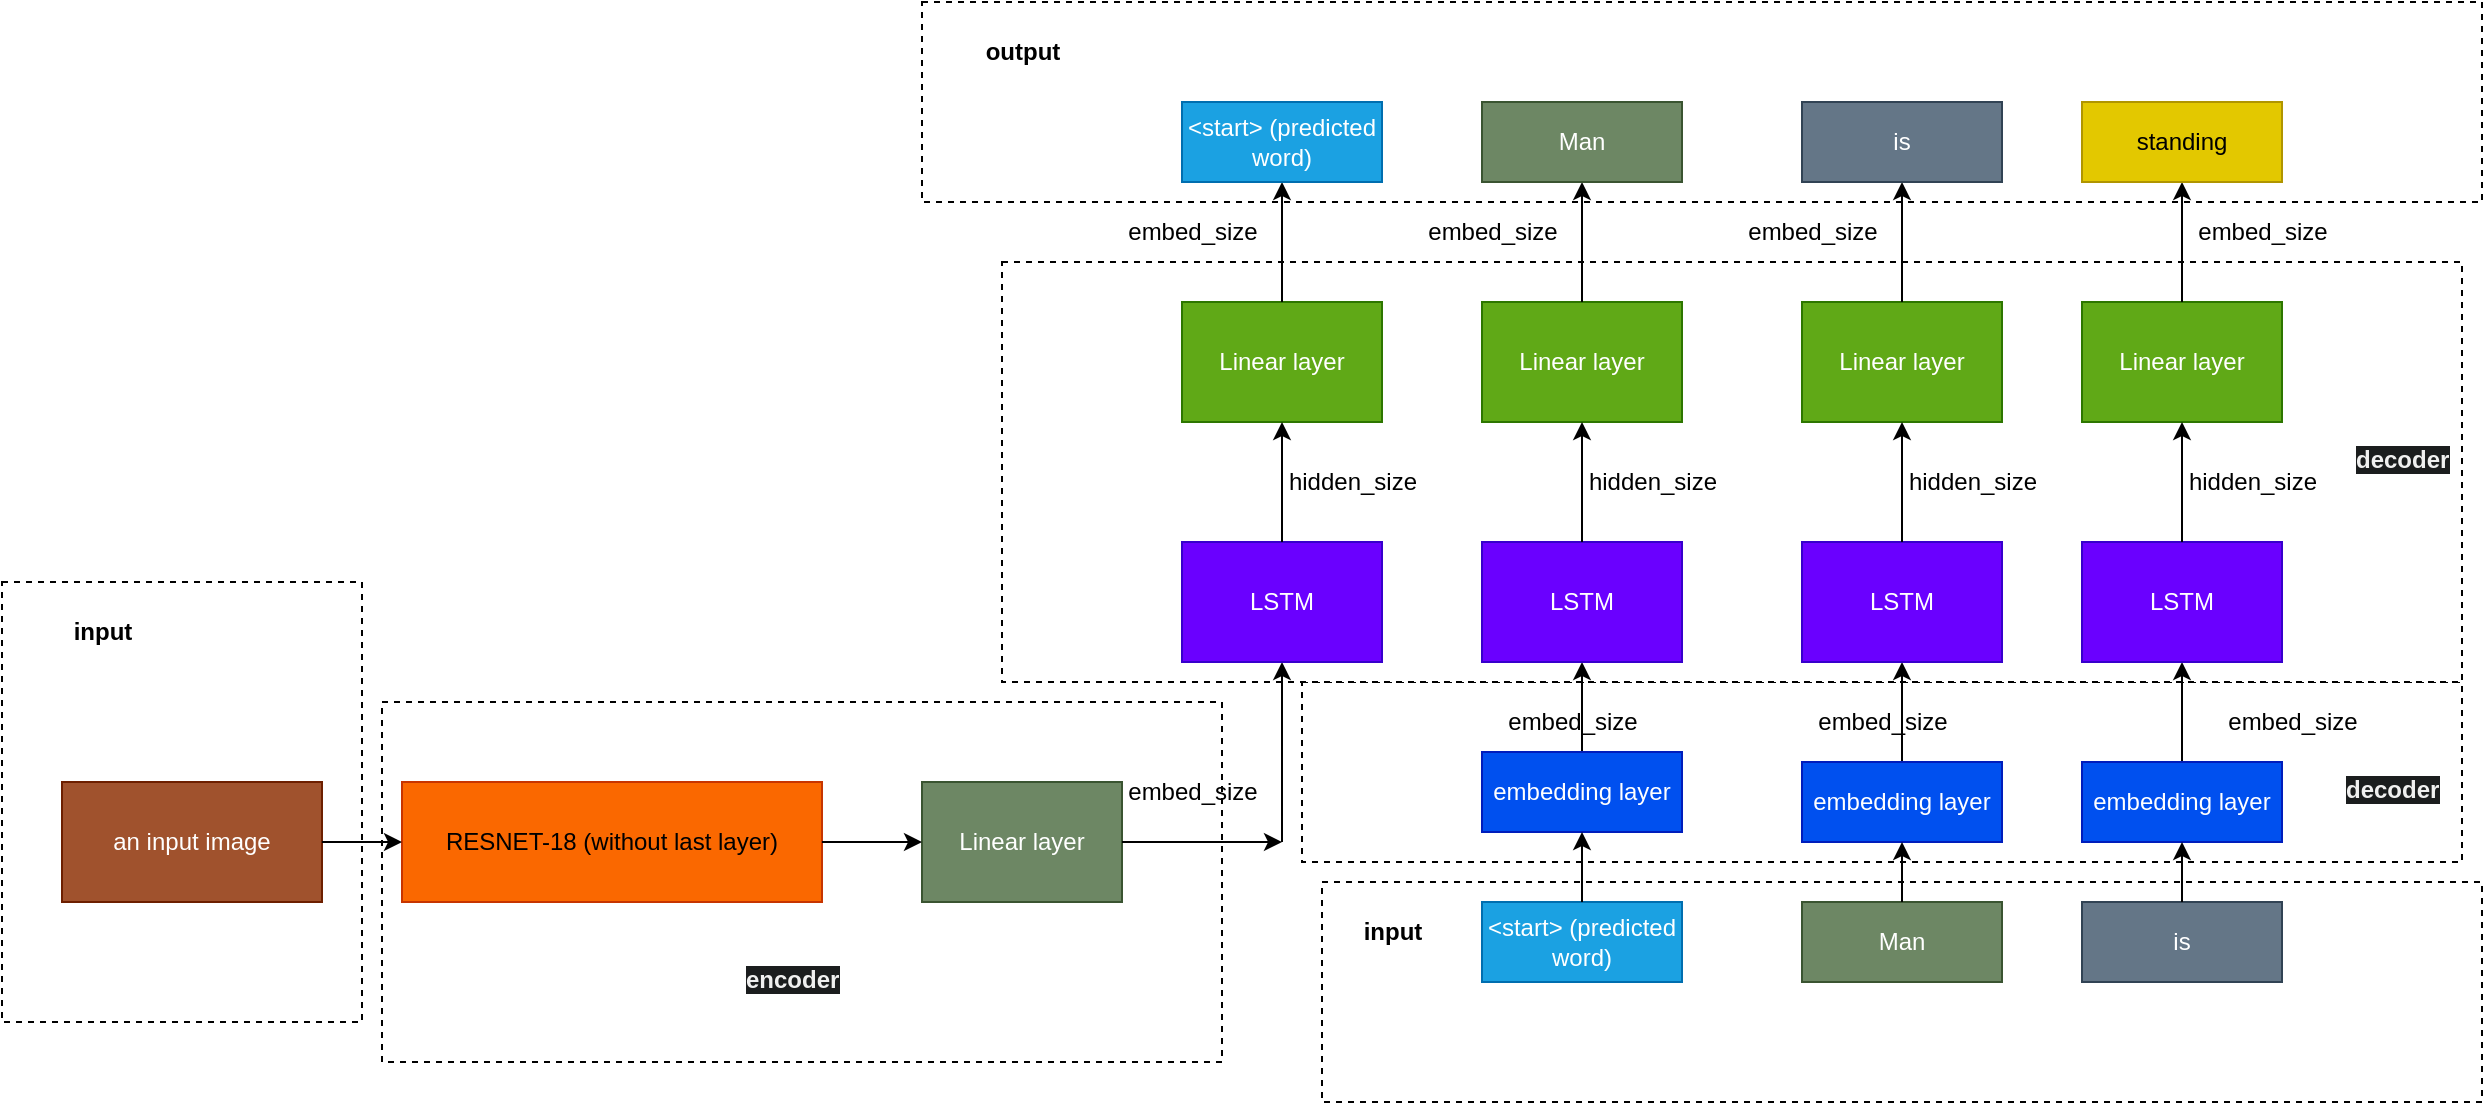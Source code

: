 <mxfile version="23.0.2" type="device">
  <diagram name="Page-1" id="QjPPTQO5xs1gNr4-UguA">
    <mxGraphModel dx="1364" dy="1943" grid="1" gridSize="10" guides="1" tooltips="1" connect="1" arrows="1" fold="1" page="1" pageScale="1" pageWidth="850" pageHeight="1100" math="0" shadow="0">
      <root>
        <mxCell id="0" />
        <mxCell id="1" parent="0" />
        <mxCell id="8YJrBbGB5DTJLXK0ga0t-54" value="" style="rounded=0;whiteSpace=wrap;html=1;dashed=1;" vertex="1" parent="1">
          <mxGeometry x="720" y="280" width="580" height="90" as="geometry" />
        </mxCell>
        <mxCell id="8YJrBbGB5DTJLXK0ga0t-52" value="" style="rounded=0;whiteSpace=wrap;html=1;dashed=1;" vertex="1" parent="1">
          <mxGeometry x="570" y="70" width="730" height="210" as="geometry" />
        </mxCell>
        <mxCell id="8YJrBbGB5DTJLXK0ga0t-50" value="" style="rounded=0;whiteSpace=wrap;html=1;dashed=1;" vertex="1" parent="1">
          <mxGeometry x="260" y="290" width="420" height="180" as="geometry" />
        </mxCell>
        <mxCell id="8YJrBbGB5DTJLXK0ga0t-48" value="" style="rounded=0;whiteSpace=wrap;html=1;dashed=1;" vertex="1" parent="1">
          <mxGeometry x="730" y="380" width="580" height="110" as="geometry" />
        </mxCell>
        <mxCell id="8YJrBbGB5DTJLXK0ga0t-49" value="input" style="text;html=1;align=center;verticalAlign=middle;resizable=0;points=[];autosize=1;strokeColor=none;fillColor=none;fontStyle=1" vertex="1" parent="1">
          <mxGeometry x="740" y="390" width="50" height="30" as="geometry" />
        </mxCell>
        <mxCell id="8YJrBbGB5DTJLXK0ga0t-46" value="" style="rounded=0;whiteSpace=wrap;html=1;dashed=1;" vertex="1" parent="1">
          <mxGeometry x="70" y="230" width="180" height="220" as="geometry" />
        </mxCell>
        <mxCell id="8YJrBbGB5DTJLXK0ga0t-47" value="input" style="text;html=1;align=center;verticalAlign=middle;resizable=0;points=[];autosize=1;strokeColor=none;fillColor=none;fontStyle=1" vertex="1" parent="1">
          <mxGeometry x="95" y="240" width="50" height="30" as="geometry" />
        </mxCell>
        <mxCell id="8YJrBbGB5DTJLXK0ga0t-40" value="" style="rounded=0;whiteSpace=wrap;html=1;dashed=1;fillColor=none;" vertex="1" parent="1">
          <mxGeometry x="530" y="-60" width="780" height="100" as="geometry" />
        </mxCell>
        <mxCell id="8YJrBbGB5DTJLXK0ga0t-1" value="RESNET-18 (without last layer)" style="rounded=0;whiteSpace=wrap;html=1;fillColor=#fa6800;fontColor=#000000;strokeColor=#C73500;" vertex="1" parent="1">
          <mxGeometry x="270" y="330" width="210" height="60" as="geometry" />
        </mxCell>
        <mxCell id="8YJrBbGB5DTJLXK0ga0t-2" value="an input image" style="rounded=0;whiteSpace=wrap;html=1;fillColor=#a0522d;fontColor=#ffffff;strokeColor=#6D1F00;" vertex="1" parent="1">
          <mxGeometry x="100" y="330" width="130" height="60" as="geometry" />
        </mxCell>
        <mxCell id="8YJrBbGB5DTJLXK0ga0t-3" value="" style="endArrow=classic;html=1;rounded=0;exitX=1;exitY=0.5;exitDx=0;exitDy=0;entryX=0;entryY=0.5;entryDx=0;entryDy=0;" edge="1" parent="1" source="8YJrBbGB5DTJLXK0ga0t-2" target="8YJrBbGB5DTJLXK0ga0t-1">
          <mxGeometry width="50" height="50" relative="1" as="geometry">
            <mxPoint x="180" y="500" as="sourcePoint" />
            <mxPoint x="230" y="450" as="targetPoint" />
          </mxGeometry>
        </mxCell>
        <mxCell id="8YJrBbGB5DTJLXK0ga0t-4" value="Linear layer" style="rounded=0;whiteSpace=wrap;html=1;fillColor=#6d8764;fontColor=#ffffff;strokeColor=#3A5431;" vertex="1" parent="1">
          <mxGeometry x="530" y="330" width="100" height="60" as="geometry" />
        </mxCell>
        <mxCell id="8YJrBbGB5DTJLXK0ga0t-5" value="" style="endArrow=classic;html=1;rounded=0;exitX=1;exitY=0.5;exitDx=0;exitDy=0;entryX=0;entryY=0.5;entryDx=0;entryDy=0;" edge="1" parent="1" source="8YJrBbGB5DTJLXK0ga0t-1" target="8YJrBbGB5DTJLXK0ga0t-4">
          <mxGeometry width="50" height="50" relative="1" as="geometry">
            <mxPoint x="460" y="490" as="sourcePoint" />
            <mxPoint x="510" y="440" as="targetPoint" />
          </mxGeometry>
        </mxCell>
        <mxCell id="8YJrBbGB5DTJLXK0ga0t-6" value="" style="endArrow=classic;html=1;rounded=0;exitX=1;exitY=0.5;exitDx=0;exitDy=0;" edge="1" parent="1" source="8YJrBbGB5DTJLXK0ga0t-4">
          <mxGeometry width="50" height="50" relative="1" as="geometry">
            <mxPoint x="660" y="550" as="sourcePoint" />
            <mxPoint x="710" y="360" as="targetPoint" />
          </mxGeometry>
        </mxCell>
        <mxCell id="8YJrBbGB5DTJLXK0ga0t-7" value="embed_size" style="text;html=1;align=center;verticalAlign=middle;resizable=0;points=[];autosize=1;strokeColor=none;fillColor=none;" vertex="1" parent="1">
          <mxGeometry x="620" y="320" width="90" height="30" as="geometry" />
        </mxCell>
        <mxCell id="8YJrBbGB5DTJLXK0ga0t-8" value="" style="endArrow=classic;html=1;rounded=0;" edge="1" parent="1">
          <mxGeometry width="50" height="50" relative="1" as="geometry">
            <mxPoint x="710" y="360" as="sourcePoint" />
            <mxPoint x="710" y="270" as="targetPoint" />
          </mxGeometry>
        </mxCell>
        <mxCell id="8YJrBbGB5DTJLXK0ga0t-9" value="LSTM" style="rounded=0;whiteSpace=wrap;html=1;fillColor=#6a00ff;fontColor=#ffffff;strokeColor=#3700CC;" vertex="1" parent="1">
          <mxGeometry x="660" y="210" width="100" height="60" as="geometry" />
        </mxCell>
        <mxCell id="8YJrBbGB5DTJLXK0ga0t-10" value="Linear layer" style="rounded=0;whiteSpace=wrap;html=1;fillColor=#60a917;fontColor=#ffffff;strokeColor=#2D7600;" vertex="1" parent="1">
          <mxGeometry x="660" y="90" width="100" height="60" as="geometry" />
        </mxCell>
        <mxCell id="8YJrBbGB5DTJLXK0ga0t-11" value="" style="endArrow=classic;html=1;rounded=0;exitX=0.5;exitY=0;exitDx=0;exitDy=0;entryX=0.5;entryY=1;entryDx=0;entryDy=0;" edge="1" parent="1" source="8YJrBbGB5DTJLXK0ga0t-9" target="8YJrBbGB5DTJLXK0ga0t-10">
          <mxGeometry width="50" height="50" relative="1" as="geometry">
            <mxPoint x="760" y="370" as="sourcePoint" />
            <mxPoint x="810" y="320" as="targetPoint" />
          </mxGeometry>
        </mxCell>
        <mxCell id="8YJrBbGB5DTJLXK0ga0t-12" value="hidden_size" style="text;html=1;align=center;verticalAlign=middle;resizable=0;points=[];autosize=1;strokeColor=none;fillColor=none;" vertex="1" parent="1">
          <mxGeometry x="700" y="165" width="90" height="30" as="geometry" />
        </mxCell>
        <mxCell id="8YJrBbGB5DTJLXK0ga0t-13" value="embed_size" style="text;html=1;align=center;verticalAlign=middle;resizable=0;points=[];autosize=1;strokeColor=none;fillColor=none;" vertex="1" parent="1">
          <mxGeometry x="620" y="40" width="90" height="30" as="geometry" />
        </mxCell>
        <mxCell id="8YJrBbGB5DTJLXK0ga0t-14" value="" style="endArrow=classic;html=1;rounded=0;exitX=0.5;exitY=0;exitDx=0;exitDy=0;entryX=0.5;entryY=1;entryDx=0;entryDy=0;" edge="1" parent="1" source="8YJrBbGB5DTJLXK0ga0t-10" target="8YJrBbGB5DTJLXK0ga0t-15">
          <mxGeometry width="50" height="50" relative="1" as="geometry">
            <mxPoint x="709.5" y="50" as="sourcePoint" />
            <mxPoint x="710" y="40" as="targetPoint" />
          </mxGeometry>
        </mxCell>
        <mxCell id="8YJrBbGB5DTJLXK0ga0t-15" value="&amp;lt;start&amp;gt; (predicted word)" style="rounded=0;whiteSpace=wrap;html=1;fillColor=#1ba1e2;fontColor=#ffffff;strokeColor=#006EAF;" vertex="1" parent="1">
          <mxGeometry x="660" y="-10" width="100" height="40" as="geometry" />
        </mxCell>
        <mxCell id="8YJrBbGB5DTJLXK0ga0t-16" value="" style="endArrow=classic;html=1;rounded=0;exitX=0.5;exitY=0;exitDx=0;exitDy=0;" edge="1" parent="1" source="8YJrBbGB5DTJLXK0ga0t-34">
          <mxGeometry width="50" height="50" relative="1" as="geometry">
            <mxPoint x="860" y="310" as="sourcePoint" />
            <mxPoint x="860" y="270" as="targetPoint" />
          </mxGeometry>
        </mxCell>
        <mxCell id="8YJrBbGB5DTJLXK0ga0t-17" value="LSTM" style="rounded=0;whiteSpace=wrap;html=1;fillColor=#6a00ff;fontColor=#ffffff;strokeColor=#3700CC;" vertex="1" parent="1">
          <mxGeometry x="810" y="210" width="100" height="60" as="geometry" />
        </mxCell>
        <mxCell id="8YJrBbGB5DTJLXK0ga0t-18" value="Linear layer" style="rounded=0;whiteSpace=wrap;html=1;fillColor=#60a917;fontColor=#ffffff;strokeColor=#2D7600;" vertex="1" parent="1">
          <mxGeometry x="810" y="90" width="100" height="60" as="geometry" />
        </mxCell>
        <mxCell id="8YJrBbGB5DTJLXK0ga0t-19" value="" style="endArrow=classic;html=1;rounded=0;exitX=0.5;exitY=0;exitDx=0;exitDy=0;entryX=0.5;entryY=1;entryDx=0;entryDy=0;" edge="1" parent="1" source="8YJrBbGB5DTJLXK0ga0t-17" target="8YJrBbGB5DTJLXK0ga0t-18">
          <mxGeometry width="50" height="50" relative="1" as="geometry">
            <mxPoint x="910" y="370" as="sourcePoint" />
            <mxPoint x="960" y="320" as="targetPoint" />
          </mxGeometry>
        </mxCell>
        <mxCell id="8YJrBbGB5DTJLXK0ga0t-20" value="" style="endArrow=classic;html=1;rounded=0;exitX=0.5;exitY=0;exitDx=0;exitDy=0;entryX=0.5;entryY=1;entryDx=0;entryDy=0;" edge="1" parent="1" source="8YJrBbGB5DTJLXK0ga0t-18" target="8YJrBbGB5DTJLXK0ga0t-21">
          <mxGeometry width="50" height="50" relative="1" as="geometry">
            <mxPoint x="859.5" y="50" as="sourcePoint" />
            <mxPoint x="860" y="40" as="targetPoint" />
          </mxGeometry>
        </mxCell>
        <mxCell id="8YJrBbGB5DTJLXK0ga0t-21" value="Man" style="rounded=0;whiteSpace=wrap;html=1;fillColor=#6d8764;fontColor=#ffffff;strokeColor=#3A5431;" vertex="1" parent="1">
          <mxGeometry x="810" y="-10" width="100" height="40" as="geometry" />
        </mxCell>
        <mxCell id="8YJrBbGB5DTJLXK0ga0t-22" value="" style="endArrow=classic;html=1;rounded=0;exitX=0.5;exitY=0;exitDx=0;exitDy=0;" edge="1" parent="1" source="8YJrBbGB5DTJLXK0ga0t-36">
          <mxGeometry width="50" height="50" relative="1" as="geometry">
            <mxPoint x="1020" y="360" as="sourcePoint" />
            <mxPoint x="1020" y="270" as="targetPoint" />
          </mxGeometry>
        </mxCell>
        <mxCell id="8YJrBbGB5DTJLXK0ga0t-23" value="LSTM" style="rounded=0;whiteSpace=wrap;html=1;fillColor=#6a00ff;fontColor=#ffffff;strokeColor=#3700CC;" vertex="1" parent="1">
          <mxGeometry x="970" y="210" width="100" height="60" as="geometry" />
        </mxCell>
        <mxCell id="8YJrBbGB5DTJLXK0ga0t-24" value="Linear layer" style="rounded=0;whiteSpace=wrap;html=1;fillColor=#60a917;fontColor=#ffffff;strokeColor=#2D7600;" vertex="1" parent="1">
          <mxGeometry x="970" y="90" width="100" height="60" as="geometry" />
        </mxCell>
        <mxCell id="8YJrBbGB5DTJLXK0ga0t-25" value="" style="endArrow=classic;html=1;rounded=0;exitX=0.5;exitY=0;exitDx=0;exitDy=0;entryX=0.5;entryY=1;entryDx=0;entryDy=0;" edge="1" parent="1" source="8YJrBbGB5DTJLXK0ga0t-23" target="8YJrBbGB5DTJLXK0ga0t-24">
          <mxGeometry width="50" height="50" relative="1" as="geometry">
            <mxPoint x="1070" y="370" as="sourcePoint" />
            <mxPoint x="1120" y="320" as="targetPoint" />
          </mxGeometry>
        </mxCell>
        <mxCell id="8YJrBbGB5DTJLXK0ga0t-26" value="" style="endArrow=classic;html=1;rounded=0;exitX=0.5;exitY=0;exitDx=0;exitDy=0;entryX=0.5;entryY=1;entryDx=0;entryDy=0;" edge="1" parent="1" source="8YJrBbGB5DTJLXK0ga0t-24" target="8YJrBbGB5DTJLXK0ga0t-27">
          <mxGeometry width="50" height="50" relative="1" as="geometry">
            <mxPoint x="1019.5" y="50" as="sourcePoint" />
            <mxPoint x="1020" y="40" as="targetPoint" />
          </mxGeometry>
        </mxCell>
        <mxCell id="8YJrBbGB5DTJLXK0ga0t-27" value="is" style="rounded=0;whiteSpace=wrap;html=1;fillColor=#647687;fontColor=#ffffff;strokeColor=#314354;" vertex="1" parent="1">
          <mxGeometry x="970" y="-10" width="100" height="40" as="geometry" />
        </mxCell>
        <mxCell id="8YJrBbGB5DTJLXK0ga0t-28" value="" style="endArrow=classic;html=1;rounded=0;exitX=0.5;exitY=0;exitDx=0;exitDy=0;" edge="1" parent="1" source="8YJrBbGB5DTJLXK0ga0t-37">
          <mxGeometry width="50" height="50" relative="1" as="geometry">
            <mxPoint x="1160" y="360" as="sourcePoint" />
            <mxPoint x="1160" y="270" as="targetPoint" />
          </mxGeometry>
        </mxCell>
        <mxCell id="8YJrBbGB5DTJLXK0ga0t-29" value="LSTM" style="rounded=0;whiteSpace=wrap;html=1;fillColor=#6a00ff;fontColor=#ffffff;strokeColor=#3700CC;" vertex="1" parent="1">
          <mxGeometry x="1110" y="210" width="100" height="60" as="geometry" />
        </mxCell>
        <mxCell id="8YJrBbGB5DTJLXK0ga0t-30" value="Linear layer" style="rounded=0;whiteSpace=wrap;html=1;fillColor=#60a917;fontColor=#ffffff;strokeColor=#2D7600;" vertex="1" parent="1">
          <mxGeometry x="1110" y="90" width="100" height="60" as="geometry" />
        </mxCell>
        <mxCell id="8YJrBbGB5DTJLXK0ga0t-31" value="" style="endArrow=classic;html=1;rounded=0;exitX=0.5;exitY=0;exitDx=0;exitDy=0;entryX=0.5;entryY=1;entryDx=0;entryDy=0;" edge="1" parent="1" source="8YJrBbGB5DTJLXK0ga0t-29" target="8YJrBbGB5DTJLXK0ga0t-30">
          <mxGeometry width="50" height="50" relative="1" as="geometry">
            <mxPoint x="1210" y="370" as="sourcePoint" />
            <mxPoint x="1260" y="320" as="targetPoint" />
          </mxGeometry>
        </mxCell>
        <mxCell id="8YJrBbGB5DTJLXK0ga0t-32" value="" style="endArrow=classic;html=1;rounded=0;exitX=0.5;exitY=0;exitDx=0;exitDy=0;entryX=0.5;entryY=1;entryDx=0;entryDy=0;" edge="1" parent="1" source="8YJrBbGB5DTJLXK0ga0t-30" target="8YJrBbGB5DTJLXK0ga0t-33">
          <mxGeometry width="50" height="50" relative="1" as="geometry">
            <mxPoint x="1159.5" y="50" as="sourcePoint" />
            <mxPoint x="1160" y="40" as="targetPoint" />
          </mxGeometry>
        </mxCell>
        <mxCell id="8YJrBbGB5DTJLXK0ga0t-33" value="standing" style="rounded=0;whiteSpace=wrap;html=1;fillColor=#e3c800;fontColor=#000000;strokeColor=#B09500;" vertex="1" parent="1">
          <mxGeometry x="1110" y="-10" width="100" height="40" as="geometry" />
        </mxCell>
        <mxCell id="8YJrBbGB5DTJLXK0ga0t-34" value="embedding layer" style="rounded=0;whiteSpace=wrap;html=1;fillColor=#0050ef;strokeColor=#001DBC;fontColor=#ffffff;" vertex="1" parent="1">
          <mxGeometry x="810" y="315" width="100" height="40" as="geometry" />
        </mxCell>
        <mxCell id="8YJrBbGB5DTJLXK0ga0t-35" value="&amp;lt;start&amp;gt; (predicted word)" style="rounded=0;whiteSpace=wrap;html=1;fillColor=#1ba1e2;fontColor=#ffffff;strokeColor=#006EAF;" vertex="1" parent="1">
          <mxGeometry x="810" y="390" width="100" height="40" as="geometry" />
        </mxCell>
        <mxCell id="8YJrBbGB5DTJLXK0ga0t-36" value="embedding layer" style="rounded=0;whiteSpace=wrap;html=1;fillColor=#0050ef;strokeColor=#001DBC;fontColor=#ffffff;" vertex="1" parent="1">
          <mxGeometry x="970" y="320" width="100" height="40" as="geometry" />
        </mxCell>
        <mxCell id="8YJrBbGB5DTJLXK0ga0t-37" value="embedding layer" style="rounded=0;whiteSpace=wrap;html=1;fillColor=#0050ef;strokeColor=#001DBC;fontColor=#ffffff;" vertex="1" parent="1">
          <mxGeometry x="1110" y="320" width="100" height="40" as="geometry" />
        </mxCell>
        <mxCell id="8YJrBbGB5DTJLXK0ga0t-38" value="Man" style="rounded=0;whiteSpace=wrap;html=1;fillColor=#6d8764;fontColor=#ffffff;strokeColor=#3A5431;" vertex="1" parent="1">
          <mxGeometry x="970" y="390" width="100" height="40" as="geometry" />
        </mxCell>
        <mxCell id="8YJrBbGB5DTJLXK0ga0t-39" value="is" style="rounded=0;whiteSpace=wrap;html=1;fillColor=#647687;fontColor=#ffffff;strokeColor=#314354;" vertex="1" parent="1">
          <mxGeometry x="1110" y="390" width="100" height="40" as="geometry" />
        </mxCell>
        <mxCell id="8YJrBbGB5DTJLXK0ga0t-41" value="output" style="text;html=1;align=center;verticalAlign=middle;resizable=0;points=[];autosize=1;strokeColor=none;fillColor=none;fontStyle=1" vertex="1" parent="1">
          <mxGeometry x="550" y="-50" width="60" height="30" as="geometry" />
        </mxCell>
        <mxCell id="8YJrBbGB5DTJLXK0ga0t-43" value="" style="endArrow=classic;html=1;rounded=0;entryX=0.5;entryY=1;entryDx=0;entryDy=0;exitX=0.5;exitY=0;exitDx=0;exitDy=0;" edge="1" parent="1" source="8YJrBbGB5DTJLXK0ga0t-35" target="8YJrBbGB5DTJLXK0ga0t-34">
          <mxGeometry width="50" height="50" relative="1" as="geometry">
            <mxPoint x="720" y="570" as="sourcePoint" />
            <mxPoint x="770" y="520" as="targetPoint" />
          </mxGeometry>
        </mxCell>
        <mxCell id="8YJrBbGB5DTJLXK0ga0t-44" value="" style="endArrow=classic;html=1;rounded=0;entryX=0.5;entryY=1;entryDx=0;entryDy=0;exitX=0.5;exitY=0;exitDx=0;exitDy=0;" edge="1" parent="1" source="8YJrBbGB5DTJLXK0ga0t-38" target="8YJrBbGB5DTJLXK0ga0t-36">
          <mxGeometry width="50" height="50" relative="1" as="geometry">
            <mxPoint x="1060" y="530" as="sourcePoint" />
            <mxPoint x="1110" y="480" as="targetPoint" />
          </mxGeometry>
        </mxCell>
        <mxCell id="8YJrBbGB5DTJLXK0ga0t-45" value="" style="endArrow=classic;html=1;rounded=0;entryX=0.5;entryY=1;entryDx=0;entryDy=0;exitX=0.5;exitY=0;exitDx=0;exitDy=0;" edge="1" parent="1" source="8YJrBbGB5DTJLXK0ga0t-39" target="8YJrBbGB5DTJLXK0ga0t-37">
          <mxGeometry width="50" height="50" relative="1" as="geometry">
            <mxPoint x="1080" y="530" as="sourcePoint" />
            <mxPoint x="1130" y="480" as="targetPoint" />
          </mxGeometry>
        </mxCell>
        <mxCell id="8YJrBbGB5DTJLXK0ga0t-51" value="&lt;span style=&quot;color: rgb(240, 240, 240); font-family: Helvetica; font-size: 12px; font-style: normal; font-variant-ligatures: normal; font-variant-caps: normal; font-weight: 700; letter-spacing: normal; orphans: 2; text-align: center; text-indent: 0px; text-transform: none; widows: 2; word-spacing: 0px; -webkit-text-stroke-width: 0px; background-color: rgb(27, 29, 30); text-decoration-thickness: initial; text-decoration-style: initial; text-decoration-color: initial; float: none; display: inline !important;&quot;&gt;encoder&lt;/span&gt;" style="text;whiteSpace=wrap;html=1;" vertex="1" parent="1">
          <mxGeometry x="440" y="415" width="60" height="40" as="geometry" />
        </mxCell>
        <mxCell id="8YJrBbGB5DTJLXK0ga0t-53" value="&lt;span style=&quot;color: rgb(240, 240, 240); font-family: Helvetica; font-size: 12px; font-style: normal; font-variant-ligatures: normal; font-variant-caps: normal; font-weight: 700; letter-spacing: normal; orphans: 2; text-align: center; text-indent: 0px; text-transform: none; widows: 2; word-spacing: 0px; -webkit-text-stroke-width: 0px; background-color: rgb(27, 29, 30); text-decoration-thickness: initial; text-decoration-style: initial; text-decoration-color: initial; float: none; display: inline !important;&quot;&gt;decoder&lt;/span&gt;" style="text;whiteSpace=wrap;html=1;" vertex="1" parent="1">
          <mxGeometry x="1245" y="155" width="60" height="40" as="geometry" />
        </mxCell>
        <mxCell id="8YJrBbGB5DTJLXK0ga0t-55" value="&lt;span style=&quot;color: rgb(240, 240, 240); font-family: Helvetica; font-size: 12px; font-style: normal; font-variant-ligatures: normal; font-variant-caps: normal; font-weight: 700; letter-spacing: normal; orphans: 2; text-align: center; text-indent: 0px; text-transform: none; widows: 2; word-spacing: 0px; -webkit-text-stroke-width: 0px; background-color: rgb(27, 29, 30); text-decoration-thickness: initial; text-decoration-style: initial; text-decoration-color: initial; float: none; display: inline !important;&quot;&gt;decoder&lt;/span&gt;" style="text;whiteSpace=wrap;html=1;" vertex="1" parent="1">
          <mxGeometry x="1240" y="320" width="60" height="40" as="geometry" />
        </mxCell>
        <mxCell id="8YJrBbGB5DTJLXK0ga0t-56" value="hidden_size" style="text;html=1;align=center;verticalAlign=middle;resizable=0;points=[];autosize=1;strokeColor=none;fillColor=none;" vertex="1" parent="1">
          <mxGeometry x="850" y="165" width="90" height="30" as="geometry" />
        </mxCell>
        <mxCell id="8YJrBbGB5DTJLXK0ga0t-57" value="hidden_size" style="text;html=1;align=center;verticalAlign=middle;resizable=0;points=[];autosize=1;strokeColor=none;fillColor=none;" vertex="1" parent="1">
          <mxGeometry x="1010" y="165" width="90" height="30" as="geometry" />
        </mxCell>
        <mxCell id="8YJrBbGB5DTJLXK0ga0t-58" value="hidden_size" style="text;html=1;align=center;verticalAlign=middle;resizable=0;points=[];autosize=1;strokeColor=none;fillColor=none;" vertex="1" parent="1">
          <mxGeometry x="1150" y="165" width="90" height="30" as="geometry" />
        </mxCell>
        <mxCell id="8YJrBbGB5DTJLXK0ga0t-59" value="embed_size" style="text;html=1;align=center;verticalAlign=middle;resizable=0;points=[];autosize=1;strokeColor=none;fillColor=none;" vertex="1" parent="1">
          <mxGeometry x="770" y="40" width="90" height="30" as="geometry" />
        </mxCell>
        <mxCell id="8YJrBbGB5DTJLXK0ga0t-60" value="embed_size" style="text;html=1;align=center;verticalAlign=middle;resizable=0;points=[];autosize=1;strokeColor=none;fillColor=none;" vertex="1" parent="1">
          <mxGeometry x="930" y="40" width="90" height="30" as="geometry" />
        </mxCell>
        <mxCell id="8YJrBbGB5DTJLXK0ga0t-61" value="embed_size" style="text;html=1;align=center;verticalAlign=middle;resizable=0;points=[];autosize=1;strokeColor=none;fillColor=none;" vertex="1" parent="1">
          <mxGeometry x="1155" y="40" width="90" height="30" as="geometry" />
        </mxCell>
        <mxCell id="8YJrBbGB5DTJLXK0ga0t-62" value="embed_size" style="text;html=1;align=center;verticalAlign=middle;resizable=0;points=[];autosize=1;strokeColor=none;fillColor=none;" vertex="1" parent="1">
          <mxGeometry x="810" y="285" width="90" height="30" as="geometry" />
        </mxCell>
        <mxCell id="8YJrBbGB5DTJLXK0ga0t-63" value="embed_size" style="text;html=1;align=center;verticalAlign=middle;resizable=0;points=[];autosize=1;strokeColor=none;fillColor=none;" vertex="1" parent="1">
          <mxGeometry x="965" y="285" width="90" height="30" as="geometry" />
        </mxCell>
        <mxCell id="8YJrBbGB5DTJLXK0ga0t-64" value="embed_size" style="text;html=1;align=center;verticalAlign=middle;resizable=0;points=[];autosize=1;strokeColor=none;fillColor=none;" vertex="1" parent="1">
          <mxGeometry x="1170" y="285" width="90" height="30" as="geometry" />
        </mxCell>
      </root>
    </mxGraphModel>
  </diagram>
</mxfile>
